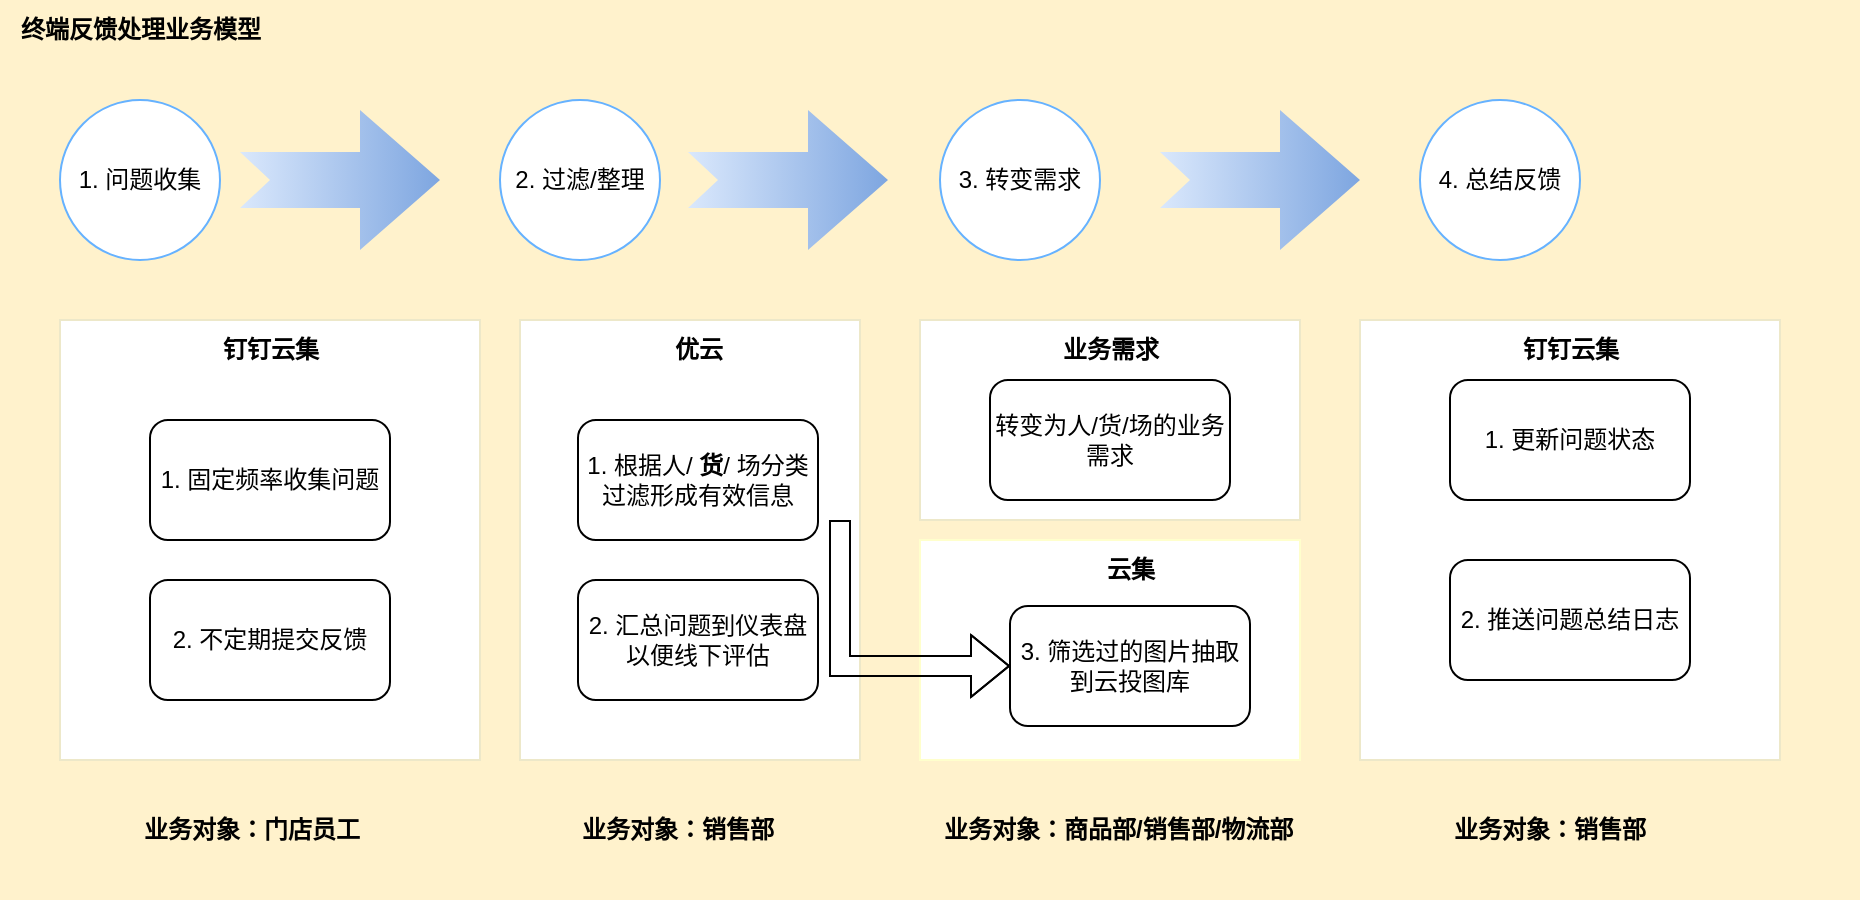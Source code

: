 <mxfile version="21.6.6" type="github">
  <diagram name="第 1 页" id="uQNQzTAxdutqSN_e-CFt">
    <mxGraphModel dx="1647" dy="1105" grid="1" gridSize="10" guides="1" tooltips="1" connect="1" arrows="1" fold="1" page="1" pageScale="1" pageWidth="827" pageHeight="1169" math="0" shadow="0">
      <root>
        <mxCell id="0" />
        <mxCell id="1" parent="0" />
        <mxCell id="G3-LT5RlxalLHWrTvcE--42" value="" style="rounded=0;whiteSpace=wrap;html=1;fillColor=#fff2cc;strokeColor=none;" vertex="1" parent="1">
          <mxGeometry width="930" height="450" as="geometry" />
        </mxCell>
        <mxCell id="G3-LT5RlxalLHWrTvcE--43" value="1. 问题收集" style="ellipse;whiteSpace=wrap;html=1;aspect=fixed;strokeColor=#66B2FF;" vertex="1" parent="1">
          <mxGeometry x="30" y="50" width="80" height="80" as="geometry" />
        </mxCell>
        <mxCell id="G3-LT5RlxalLHWrTvcE--44" value="2. 过滤/整理" style="ellipse;whiteSpace=wrap;html=1;aspect=fixed;strokeColor=#66B2FF;" vertex="1" parent="1">
          <mxGeometry x="250" y="50" width="80" height="80" as="geometry" />
        </mxCell>
        <mxCell id="G3-LT5RlxalLHWrTvcE--45" value="3. 转变需求" style="ellipse;whiteSpace=wrap;html=1;aspect=fixed;strokeColor=#66B2FF;" vertex="1" parent="1">
          <mxGeometry x="470" y="50" width="80" height="80" as="geometry" />
        </mxCell>
        <mxCell id="G3-LT5RlxalLHWrTvcE--46" value="4. 总结反馈" style="ellipse;whiteSpace=wrap;html=1;aspect=fixed;strokeColor=#66B2FF;" vertex="1" parent="1">
          <mxGeometry x="710" y="50" width="80" height="80" as="geometry" />
        </mxCell>
        <mxCell id="G3-LT5RlxalLHWrTvcE--47" value="" style="html=1;shadow=0;dashed=0;align=center;verticalAlign=middle;shape=mxgraph.arrows2.arrow;dy=0.6;dx=40;notch=15;fillColor=#dae8fc;gradientDirection=east;strokeColor=none;gradientColor=#7ea6e0;" vertex="1" parent="1">
          <mxGeometry x="120" y="55" width="100" height="70" as="geometry" />
        </mxCell>
        <mxCell id="G3-LT5RlxalLHWrTvcE--48" value="" style="html=1;shadow=0;dashed=0;align=center;verticalAlign=middle;shape=mxgraph.arrows2.arrow;dy=0.6;dx=40;notch=15;fillColor=#dae8fc;gradientDirection=east;strokeColor=none;gradientColor=#7ea6e0;" vertex="1" parent="1">
          <mxGeometry x="344" y="55" width="100" height="70" as="geometry" />
        </mxCell>
        <mxCell id="G3-LT5RlxalLHWrTvcE--49" value="" style="html=1;shadow=0;dashed=0;align=center;verticalAlign=middle;shape=mxgraph.arrows2.arrow;dy=0.6;dx=40;notch=15;fillColor=#dae8fc;gradientDirection=east;strokeColor=none;gradientColor=#7ea6e0;" vertex="1" parent="1">
          <mxGeometry x="580" y="55" width="100" height="70" as="geometry" />
        </mxCell>
        <mxCell id="G3-LT5RlxalLHWrTvcE--50" value="业务对象：商品部/销售部/物流部" style="text;html=1;align=left;verticalAlign=middle;resizable=0;points=[];autosize=1;strokeColor=none;fillColor=none;fontStyle=1" vertex="1" parent="1">
          <mxGeometry x="470" y="400" width="200" height="30" as="geometry" />
        </mxCell>
        <mxCell id="G3-LT5RlxalLHWrTvcE--51" value="" style="rounded=0;whiteSpace=wrap;html=1;strokeColor=#ede8c9;" vertex="1" parent="1">
          <mxGeometry x="30" y="160" width="210" height="220" as="geometry" />
        </mxCell>
        <mxCell id="G3-LT5RlxalLHWrTvcE--52" value="钉钉云集" style="text;html=1;align=center;verticalAlign=middle;resizable=0;points=[];autosize=1;strokeColor=none;fillColor=none;fontStyle=1" vertex="1" parent="1">
          <mxGeometry x="100" y="160" width="70" height="30" as="geometry" />
        </mxCell>
        <mxCell id="G3-LT5RlxalLHWrTvcE--53" value="1. 固定频率收集问题" style="rounded=1;whiteSpace=wrap;html=1;" vertex="1" parent="1">
          <mxGeometry x="75" y="210" width="120" height="60" as="geometry" />
        </mxCell>
        <mxCell id="G3-LT5RlxalLHWrTvcE--54" value="2. 不定期提交反馈" style="rounded=1;whiteSpace=wrap;html=1;" vertex="1" parent="1">
          <mxGeometry x="75" y="290" width="120" height="60" as="geometry" />
        </mxCell>
        <mxCell id="G3-LT5RlxalLHWrTvcE--55" value="" style="rounded=0;whiteSpace=wrap;html=1;strokeColor=#ede8c9;" vertex="1" parent="1">
          <mxGeometry x="260" y="160" width="170" height="220" as="geometry" />
        </mxCell>
        <mxCell id="G3-LT5RlxalLHWrTvcE--56" value="优云" style="text;html=1;align=center;verticalAlign=middle;resizable=0;points=[];autosize=1;strokeColor=none;fillColor=none;fontStyle=1" vertex="1" parent="1">
          <mxGeometry x="324" y="160" width="50" height="30" as="geometry" />
        </mxCell>
        <mxCell id="G3-LT5RlxalLHWrTvcE--57" value="1. 根据人/ &lt;b&gt;货&lt;/b&gt;/ 场分类过滤形成有效信息" style="rounded=1;whiteSpace=wrap;html=1;" vertex="1" parent="1">
          <mxGeometry x="289" y="210" width="120" height="60" as="geometry" />
        </mxCell>
        <mxCell id="G3-LT5RlxalLHWrTvcE--58" value="2. 汇总问题到仪表盘以便线下评估" style="rounded=1;whiteSpace=wrap;html=1;" vertex="1" parent="1">
          <mxGeometry x="289" y="290" width="120" height="60" as="geometry" />
        </mxCell>
        <mxCell id="G3-LT5RlxalLHWrTvcE--59" value="" style="rounded=0;whiteSpace=wrap;html=1;strokeColor=#FFFFCC;" vertex="1" parent="1">
          <mxGeometry x="460" y="270" width="190" height="110" as="geometry" />
        </mxCell>
        <mxCell id="G3-LT5RlxalLHWrTvcE--60" value="云集" style="text;html=1;align=center;verticalAlign=middle;resizable=0;points=[];autosize=1;strokeColor=none;fillColor=none;fontStyle=1" vertex="1" parent="1">
          <mxGeometry x="540" y="270" width="50" height="30" as="geometry" />
        </mxCell>
        <mxCell id="G3-LT5RlxalLHWrTvcE--61" value="3. 筛选过的图片抽取到云投图库" style="rounded=1;whiteSpace=wrap;html=1;" vertex="1" parent="1">
          <mxGeometry x="505" y="303" width="120" height="60" as="geometry" />
        </mxCell>
        <mxCell id="G3-LT5RlxalLHWrTvcE--62" value="" style="shape=flexArrow;endArrow=classic;html=1;rounded=0;entryX=0;entryY=0.5;entryDx=0;entryDy=0;" edge="1" parent="1" target="G3-LT5RlxalLHWrTvcE--61">
          <mxGeometry width="50" height="50" relative="1" as="geometry">
            <mxPoint x="420" y="260" as="sourcePoint" />
            <mxPoint x="470" y="210" as="targetPoint" />
            <Array as="points">
              <mxPoint x="420" y="333" />
            </Array>
          </mxGeometry>
        </mxCell>
        <mxCell id="G3-LT5RlxalLHWrTvcE--63" value="" style="rounded=0;whiteSpace=wrap;html=1;strokeColor=#ede8c9;" vertex="1" parent="1">
          <mxGeometry x="460" y="160" width="190" height="100" as="geometry" />
        </mxCell>
        <mxCell id="G3-LT5RlxalLHWrTvcE--64" value="业务需求" style="text;html=1;align=center;verticalAlign=middle;resizable=0;points=[];autosize=1;strokeColor=none;fillColor=none;fontStyle=1" vertex="1" parent="1">
          <mxGeometry x="520" y="160" width="70" height="30" as="geometry" />
        </mxCell>
        <mxCell id="G3-LT5RlxalLHWrTvcE--65" value="转变为人/货/场的业务需求" style="rounded=1;whiteSpace=wrap;html=1;" vertex="1" parent="1">
          <mxGeometry x="495" y="190" width="120" height="60" as="geometry" />
        </mxCell>
        <mxCell id="G3-LT5RlxalLHWrTvcE--66" value="" style="rounded=0;whiteSpace=wrap;html=1;strokeColor=#ede8c9;" vertex="1" parent="1">
          <mxGeometry x="680" y="160" width="210" height="220" as="geometry" />
        </mxCell>
        <mxCell id="G3-LT5RlxalLHWrTvcE--67" value="钉钉云集" style="text;html=1;align=center;verticalAlign=middle;resizable=0;points=[];autosize=1;strokeColor=none;fillColor=none;fontStyle=1" vertex="1" parent="1">
          <mxGeometry x="750" y="160" width="70" height="30" as="geometry" />
        </mxCell>
        <mxCell id="G3-LT5RlxalLHWrTvcE--68" value="1. 更新问题状态" style="rounded=1;whiteSpace=wrap;html=1;" vertex="1" parent="1">
          <mxGeometry x="725" y="190" width="120" height="60" as="geometry" />
        </mxCell>
        <mxCell id="G3-LT5RlxalLHWrTvcE--69" value="2. 推送问题总结日志" style="rounded=1;whiteSpace=wrap;html=1;" vertex="1" parent="1">
          <mxGeometry x="725" y="280" width="120" height="60" as="geometry" />
        </mxCell>
        <mxCell id="G3-LT5RlxalLHWrTvcE--70" value="业务对象：销售部" style="text;html=1;align=left;verticalAlign=middle;resizable=0;points=[];autosize=1;strokeColor=none;fillColor=none;fontStyle=1" vertex="1" parent="1">
          <mxGeometry x="289" y="400" width="120" height="30" as="geometry" />
        </mxCell>
        <mxCell id="G3-LT5RlxalLHWrTvcE--71" value="业务对象：门店员工" style="text;html=1;align=left;verticalAlign=middle;resizable=0;points=[];autosize=1;strokeColor=none;fillColor=none;fontStyle=1" vertex="1" parent="1">
          <mxGeometry x="70" y="400" width="130" height="30" as="geometry" />
        </mxCell>
        <mxCell id="G3-LT5RlxalLHWrTvcE--72" value="业务对象：销售部" style="text;html=1;align=left;verticalAlign=middle;resizable=0;points=[];autosize=1;strokeColor=none;fillColor=none;fontStyle=1" vertex="1" parent="1">
          <mxGeometry x="725" y="400" width="120" height="30" as="geometry" />
        </mxCell>
        <mxCell id="G3-LT5RlxalLHWrTvcE--73" value="终端反馈处理业务模型" style="text;html=1;align=center;verticalAlign=middle;resizable=0;points=[];autosize=1;strokeColor=none;fillColor=none;fontStyle=1" vertex="1" parent="1">
          <mxGeometry width="140" height="30" as="geometry" />
        </mxCell>
      </root>
    </mxGraphModel>
  </diagram>
</mxfile>
